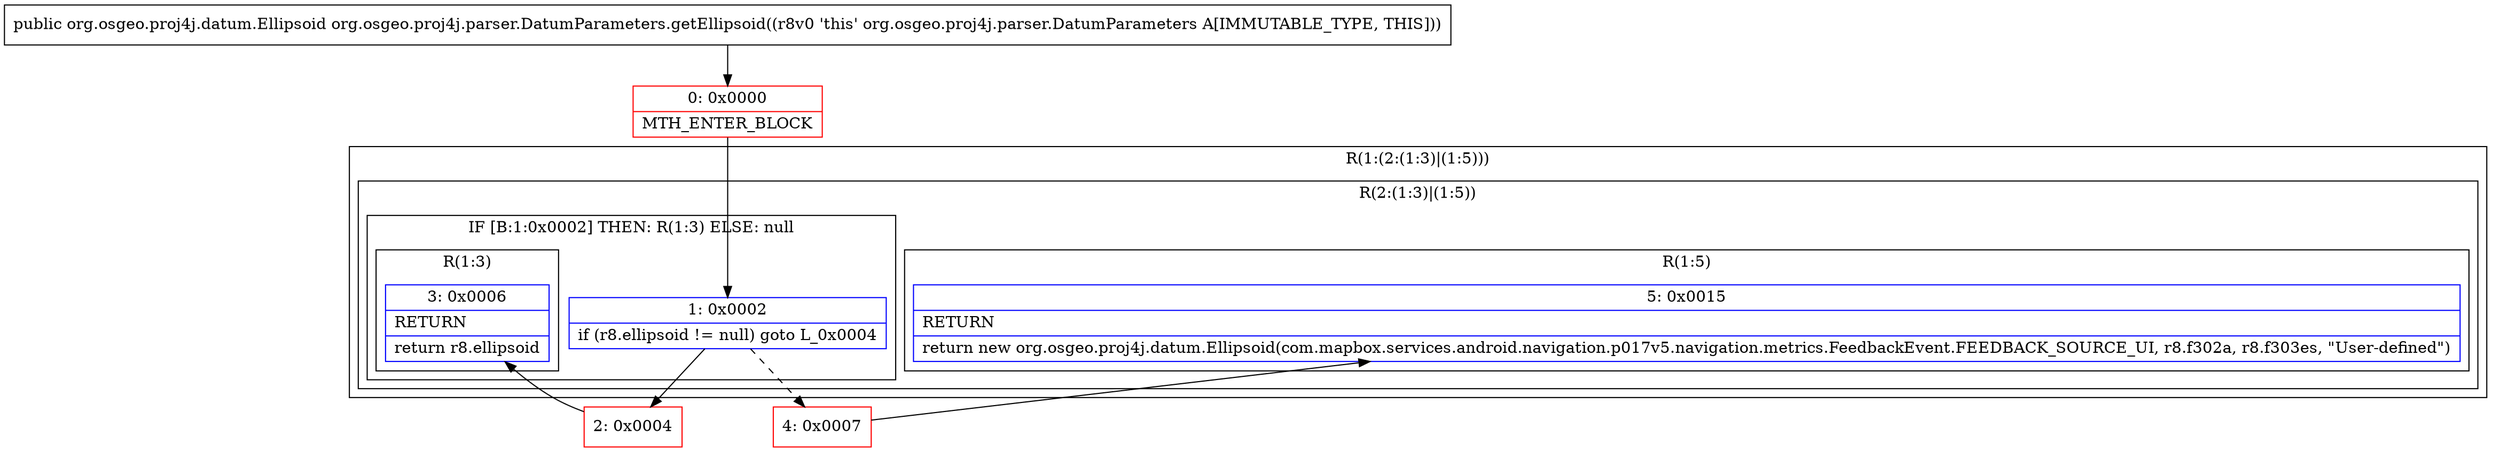 digraph "CFG fororg.osgeo.proj4j.parser.DatumParameters.getEllipsoid()Lorg\/osgeo\/proj4j\/datum\/Ellipsoid;" {
subgraph cluster_Region_593429334 {
label = "R(1:(2:(1:3)|(1:5)))";
node [shape=record,color=blue];
subgraph cluster_Region_1526583481 {
label = "R(2:(1:3)|(1:5))";
node [shape=record,color=blue];
subgraph cluster_IfRegion_21270647 {
label = "IF [B:1:0x0002] THEN: R(1:3) ELSE: null";
node [shape=record,color=blue];
Node_1 [shape=record,label="{1\:\ 0x0002|if (r8.ellipsoid != null) goto L_0x0004\l}"];
subgraph cluster_Region_1371682368 {
label = "R(1:3)";
node [shape=record,color=blue];
Node_3 [shape=record,label="{3\:\ 0x0006|RETURN\l|return r8.ellipsoid\l}"];
}
}
subgraph cluster_Region_182246045 {
label = "R(1:5)";
node [shape=record,color=blue];
Node_5 [shape=record,label="{5\:\ 0x0015|RETURN\l|return new org.osgeo.proj4j.datum.Ellipsoid(com.mapbox.services.android.navigation.p017v5.navigation.metrics.FeedbackEvent.FEEDBACK_SOURCE_UI, r8.f302a, r8.f303es, \"User\-defined\")\l}"];
}
}
}
Node_0 [shape=record,color=red,label="{0\:\ 0x0000|MTH_ENTER_BLOCK\l}"];
Node_2 [shape=record,color=red,label="{2\:\ 0x0004}"];
Node_4 [shape=record,color=red,label="{4\:\ 0x0007}"];
MethodNode[shape=record,label="{public org.osgeo.proj4j.datum.Ellipsoid org.osgeo.proj4j.parser.DatumParameters.getEllipsoid((r8v0 'this' org.osgeo.proj4j.parser.DatumParameters A[IMMUTABLE_TYPE, THIS])) }"];
MethodNode -> Node_0;
Node_1 -> Node_2;
Node_1 -> Node_4[style=dashed];
Node_0 -> Node_1;
Node_2 -> Node_3;
Node_4 -> Node_5;
}

